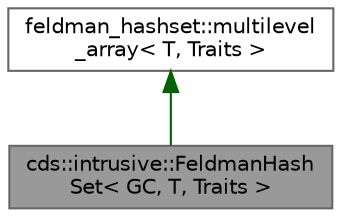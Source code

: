 digraph "cds::intrusive::FeldmanHashSet&lt; GC, T, Traits &gt;"
{
 // LATEX_PDF_SIZE
  bgcolor="transparent";
  edge [fontname=Helvetica,fontsize=10,labelfontname=Helvetica,labelfontsize=10];
  node [fontname=Helvetica,fontsize=10,shape=box,height=0.2,width=0.4];
  Node1 [id="Node000001",label="cds::intrusive::FeldmanHash\lSet\< GC, T, Traits \>",height=0.2,width=0.4,color="gray40", fillcolor="grey60", style="filled", fontcolor="black",tooltip="Intrusive hash set based on multi-level array"];
  Node2 -> Node1 [id="edge1_Node000001_Node000002",dir="back",color="darkgreen",style="solid",tooltip=" "];
  Node2 [id="Node000002",label="feldman_hashset::multilevel\l_array\< T, Traits \>",height=0.2,width=0.4,color="gray40", fillcolor="white", style="filled",tooltip=" "];
}

